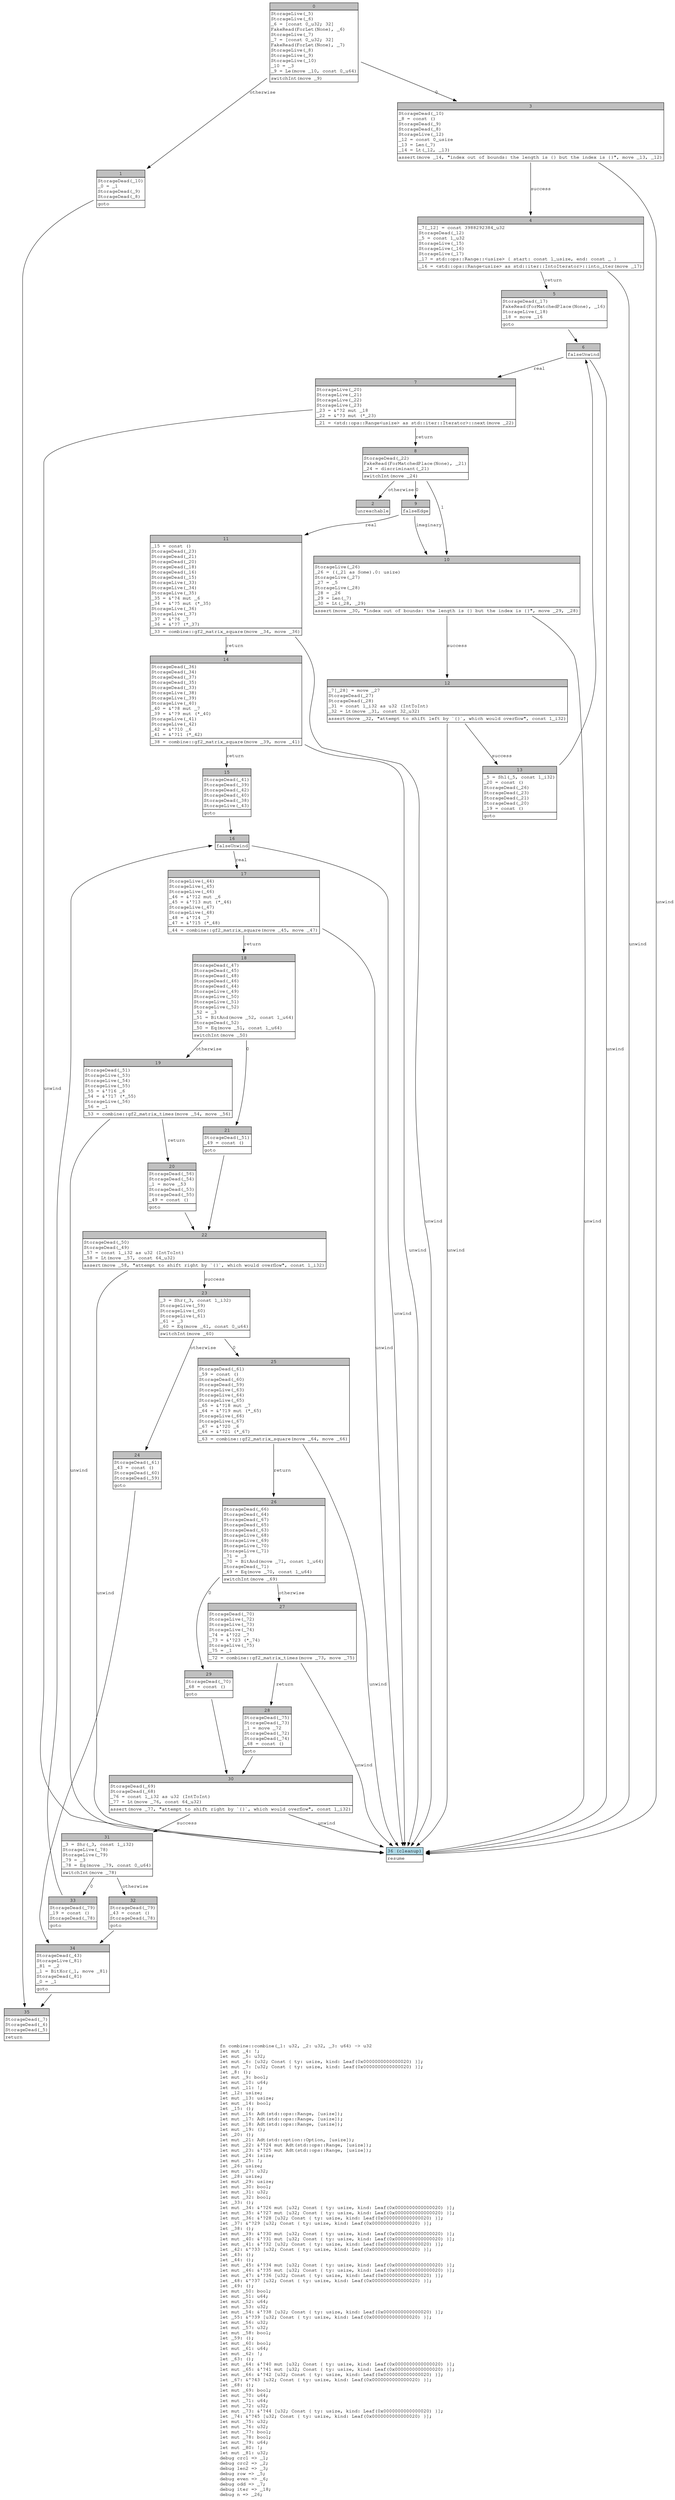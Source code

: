 digraph Mir_0_26 {
    graph [fontname="Courier, monospace"];
    node [fontname="Courier, monospace"];
    edge [fontname="Courier, monospace"];
    label=<fn combine::combine(_1: u32, _2: u32, _3: u64) -&gt; u32<br align="left"/>let mut _4: !;<br align="left"/>let mut _5: u32;<br align="left"/>let mut _6: [u32; Const { ty: usize, kind: Leaf(0x0000000000000020) }];<br align="left"/>let mut _7: [u32; Const { ty: usize, kind: Leaf(0x0000000000000020) }];<br align="left"/>let _8: ();<br align="left"/>let mut _9: bool;<br align="left"/>let mut _10: u64;<br align="left"/>let mut _11: !;<br align="left"/>let _12: usize;<br align="left"/>let mut _13: usize;<br align="left"/>let mut _14: bool;<br align="left"/>let _15: ();<br align="left"/>let mut _16: Adt(std::ops::Range, [usize]);<br align="left"/>let mut _17: Adt(std::ops::Range, [usize]);<br align="left"/>let mut _18: Adt(std::ops::Range, [usize]);<br align="left"/>let mut _19: ();<br align="left"/>let _20: ();<br align="left"/>let mut _21: Adt(std::option::Option, [usize]);<br align="left"/>let mut _22: &amp;'?24 mut Adt(std::ops::Range, [usize]);<br align="left"/>let mut _23: &amp;'?25 mut Adt(std::ops::Range, [usize]);<br align="left"/>let mut _24: isize;<br align="left"/>let mut _25: !;<br align="left"/>let _26: usize;<br align="left"/>let mut _27: u32;<br align="left"/>let _28: usize;<br align="left"/>let mut _29: usize;<br align="left"/>let mut _30: bool;<br align="left"/>let mut _31: u32;<br align="left"/>let mut _32: bool;<br align="left"/>let _33: ();<br align="left"/>let mut _34: &amp;'?26 mut [u32; Const { ty: usize, kind: Leaf(0x0000000000000020) }];<br align="left"/>let mut _35: &amp;'?27 mut [u32; Const { ty: usize, kind: Leaf(0x0000000000000020) }];<br align="left"/>let mut _36: &amp;'?28 [u32; Const { ty: usize, kind: Leaf(0x0000000000000020) }];<br align="left"/>let _37: &amp;'?29 [u32; Const { ty: usize, kind: Leaf(0x0000000000000020) }];<br align="left"/>let _38: ();<br align="left"/>let mut _39: &amp;'?30 mut [u32; Const { ty: usize, kind: Leaf(0x0000000000000020) }];<br align="left"/>let mut _40: &amp;'?31 mut [u32; Const { ty: usize, kind: Leaf(0x0000000000000020) }];<br align="left"/>let mut _41: &amp;'?32 [u32; Const { ty: usize, kind: Leaf(0x0000000000000020) }];<br align="left"/>let _42: &amp;'?33 [u32; Const { ty: usize, kind: Leaf(0x0000000000000020) }];<br align="left"/>let _43: ();<br align="left"/>let _44: ();<br align="left"/>let mut _45: &amp;'?34 mut [u32; Const { ty: usize, kind: Leaf(0x0000000000000020) }];<br align="left"/>let mut _46: &amp;'?35 mut [u32; Const { ty: usize, kind: Leaf(0x0000000000000020) }];<br align="left"/>let mut _47: &amp;'?36 [u32; Const { ty: usize, kind: Leaf(0x0000000000000020) }];<br align="left"/>let _48: &amp;'?37 [u32; Const { ty: usize, kind: Leaf(0x0000000000000020) }];<br align="left"/>let _49: ();<br align="left"/>let mut _50: bool;<br align="left"/>let mut _51: u64;<br align="left"/>let mut _52: u64;<br align="left"/>let mut _53: u32;<br align="left"/>let mut _54: &amp;'?38 [u32; Const { ty: usize, kind: Leaf(0x0000000000000020) }];<br align="left"/>let _55: &amp;'?39 [u32; Const { ty: usize, kind: Leaf(0x0000000000000020) }];<br align="left"/>let mut _56: u32;<br align="left"/>let mut _57: u32;<br align="left"/>let mut _58: bool;<br align="left"/>let _59: ();<br align="left"/>let mut _60: bool;<br align="left"/>let mut _61: u64;<br align="left"/>let mut _62: !;<br align="left"/>let _63: ();<br align="left"/>let mut _64: &amp;'?40 mut [u32; Const { ty: usize, kind: Leaf(0x0000000000000020) }];<br align="left"/>let mut _65: &amp;'?41 mut [u32; Const { ty: usize, kind: Leaf(0x0000000000000020) }];<br align="left"/>let mut _66: &amp;'?42 [u32; Const { ty: usize, kind: Leaf(0x0000000000000020) }];<br align="left"/>let _67: &amp;'?43 [u32; Const { ty: usize, kind: Leaf(0x0000000000000020) }];<br align="left"/>let _68: ();<br align="left"/>let mut _69: bool;<br align="left"/>let mut _70: u64;<br align="left"/>let mut _71: u64;<br align="left"/>let mut _72: u32;<br align="left"/>let mut _73: &amp;'?44 [u32; Const { ty: usize, kind: Leaf(0x0000000000000020) }];<br align="left"/>let _74: &amp;'?45 [u32; Const { ty: usize, kind: Leaf(0x0000000000000020) }];<br align="left"/>let mut _75: u32;<br align="left"/>let mut _76: u32;<br align="left"/>let mut _77: bool;<br align="left"/>let mut _78: bool;<br align="left"/>let mut _79: u64;<br align="left"/>let mut _80: !;<br align="left"/>let mut _81: u32;<br align="left"/>debug crc1 =&gt; _1;<br align="left"/>debug crc2 =&gt; _2;<br align="left"/>debug len2 =&gt; _3;<br align="left"/>debug row =&gt; _5;<br align="left"/>debug even =&gt; _6;<br align="left"/>debug odd =&gt; _7;<br align="left"/>debug iter =&gt; _18;<br align="left"/>debug n =&gt; _26;<br align="left"/>>;
    bb0__0_26 [shape="none", label=<<table border="0" cellborder="1" cellspacing="0"><tr><td bgcolor="gray" align="center" colspan="1">0</td></tr><tr><td align="left" balign="left">StorageLive(_5)<br/>StorageLive(_6)<br/>_6 = [const 0_u32; 32]<br/>FakeRead(ForLet(None), _6)<br/>StorageLive(_7)<br/>_7 = [const 0_u32; 32]<br/>FakeRead(ForLet(None), _7)<br/>StorageLive(_8)<br/>StorageLive(_9)<br/>StorageLive(_10)<br/>_10 = _3<br/>_9 = Le(move _10, const 0_u64)<br/></td></tr><tr><td align="left">switchInt(move _9)</td></tr></table>>];
    bb1__0_26 [shape="none", label=<<table border="0" cellborder="1" cellspacing="0"><tr><td bgcolor="gray" align="center" colspan="1">1</td></tr><tr><td align="left" balign="left">StorageDead(_10)<br/>_0 = _1<br/>StorageDead(_9)<br/>StorageDead(_8)<br/></td></tr><tr><td align="left">goto</td></tr></table>>];
    bb2__0_26 [shape="none", label=<<table border="0" cellborder="1" cellspacing="0"><tr><td bgcolor="gray" align="center" colspan="1">2</td></tr><tr><td align="left">unreachable</td></tr></table>>];
    bb3__0_26 [shape="none", label=<<table border="0" cellborder="1" cellspacing="0"><tr><td bgcolor="gray" align="center" colspan="1">3</td></tr><tr><td align="left" balign="left">StorageDead(_10)<br/>_8 = const ()<br/>StorageDead(_9)<br/>StorageDead(_8)<br/>StorageLive(_12)<br/>_12 = const 0_usize<br/>_13 = Len(_7)<br/>_14 = Lt(_12, _13)<br/></td></tr><tr><td align="left">assert(move _14, &quot;index out of bounds: the length is {} but the index is {}&quot;, move _13, _12)</td></tr></table>>];
    bb4__0_26 [shape="none", label=<<table border="0" cellborder="1" cellspacing="0"><tr><td bgcolor="gray" align="center" colspan="1">4</td></tr><tr><td align="left" balign="left">_7[_12] = const 3988292384_u32<br/>StorageDead(_12)<br/>_5 = const 1_u32<br/>StorageLive(_15)<br/>StorageLive(_16)<br/>StorageLive(_17)<br/>_17 = std::ops::Range::&lt;usize&gt; { start: const 1_usize, end: const _ }<br/></td></tr><tr><td align="left">_16 = &lt;std::ops::Range&lt;usize&gt; as std::iter::IntoIterator&gt;::into_iter(move _17)</td></tr></table>>];
    bb5__0_26 [shape="none", label=<<table border="0" cellborder="1" cellspacing="0"><tr><td bgcolor="gray" align="center" colspan="1">5</td></tr><tr><td align="left" balign="left">StorageDead(_17)<br/>FakeRead(ForMatchedPlace(None), _16)<br/>StorageLive(_18)<br/>_18 = move _16<br/></td></tr><tr><td align="left">goto</td></tr></table>>];
    bb6__0_26 [shape="none", label=<<table border="0" cellborder="1" cellspacing="0"><tr><td bgcolor="gray" align="center" colspan="1">6</td></tr><tr><td align="left">falseUnwind</td></tr></table>>];
    bb7__0_26 [shape="none", label=<<table border="0" cellborder="1" cellspacing="0"><tr><td bgcolor="gray" align="center" colspan="1">7</td></tr><tr><td align="left" balign="left">StorageLive(_20)<br/>StorageLive(_21)<br/>StorageLive(_22)<br/>StorageLive(_23)<br/>_23 = &amp;'?2 mut _18<br/>_22 = &amp;'?3 mut (*_23)<br/></td></tr><tr><td align="left">_21 = &lt;std::ops::Range&lt;usize&gt; as std::iter::Iterator&gt;::next(move _22)</td></tr></table>>];
    bb8__0_26 [shape="none", label=<<table border="0" cellborder="1" cellspacing="0"><tr><td bgcolor="gray" align="center" colspan="1">8</td></tr><tr><td align="left" balign="left">StorageDead(_22)<br/>FakeRead(ForMatchedPlace(None), _21)<br/>_24 = discriminant(_21)<br/></td></tr><tr><td align="left">switchInt(move _24)</td></tr></table>>];
    bb9__0_26 [shape="none", label=<<table border="0" cellborder="1" cellspacing="0"><tr><td bgcolor="gray" align="center" colspan="1">9</td></tr><tr><td align="left">falseEdge</td></tr></table>>];
    bb10__0_26 [shape="none", label=<<table border="0" cellborder="1" cellspacing="0"><tr><td bgcolor="gray" align="center" colspan="1">10</td></tr><tr><td align="left" balign="left">StorageLive(_26)<br/>_26 = ((_21 as Some).0: usize)<br/>StorageLive(_27)<br/>_27 = _5<br/>StorageLive(_28)<br/>_28 = _26<br/>_29 = Len(_7)<br/>_30 = Lt(_28, _29)<br/></td></tr><tr><td align="left">assert(move _30, &quot;index out of bounds: the length is {} but the index is {}&quot;, move _29, _28)</td></tr></table>>];
    bb11__0_26 [shape="none", label=<<table border="0" cellborder="1" cellspacing="0"><tr><td bgcolor="gray" align="center" colspan="1">11</td></tr><tr><td align="left" balign="left">_15 = const ()<br/>StorageDead(_23)<br/>StorageDead(_21)<br/>StorageDead(_20)<br/>StorageDead(_18)<br/>StorageDead(_16)<br/>StorageDead(_15)<br/>StorageLive(_33)<br/>StorageLive(_34)<br/>StorageLive(_35)<br/>_35 = &amp;'?4 mut _6<br/>_34 = &amp;'?5 mut (*_35)<br/>StorageLive(_36)<br/>StorageLive(_37)<br/>_37 = &amp;'?6 _7<br/>_36 = &amp;'?7 (*_37)<br/></td></tr><tr><td align="left">_33 = combine::gf2_matrix_square(move _34, move _36)</td></tr></table>>];
    bb12__0_26 [shape="none", label=<<table border="0" cellborder="1" cellspacing="0"><tr><td bgcolor="gray" align="center" colspan="1">12</td></tr><tr><td align="left" balign="left">_7[_28] = move _27<br/>StorageDead(_27)<br/>StorageDead(_28)<br/>_31 = const 1_i32 as u32 (IntToInt)<br/>_32 = Lt(move _31, const 32_u32)<br/></td></tr><tr><td align="left">assert(move _32, &quot;attempt to shift left by `{}`, which would overflow&quot;, const 1_i32)</td></tr></table>>];
    bb13__0_26 [shape="none", label=<<table border="0" cellborder="1" cellspacing="0"><tr><td bgcolor="gray" align="center" colspan="1">13</td></tr><tr><td align="left" balign="left">_5 = Shl(_5, const 1_i32)<br/>_20 = const ()<br/>StorageDead(_26)<br/>StorageDead(_23)<br/>StorageDead(_21)<br/>StorageDead(_20)<br/>_19 = const ()<br/></td></tr><tr><td align="left">goto</td></tr></table>>];
    bb14__0_26 [shape="none", label=<<table border="0" cellborder="1" cellspacing="0"><tr><td bgcolor="gray" align="center" colspan="1">14</td></tr><tr><td align="left" balign="left">StorageDead(_36)<br/>StorageDead(_34)<br/>StorageDead(_37)<br/>StorageDead(_35)<br/>StorageDead(_33)<br/>StorageLive(_38)<br/>StorageLive(_39)<br/>StorageLive(_40)<br/>_40 = &amp;'?8 mut _7<br/>_39 = &amp;'?9 mut (*_40)<br/>StorageLive(_41)<br/>StorageLive(_42)<br/>_42 = &amp;'?10 _6<br/>_41 = &amp;'?11 (*_42)<br/></td></tr><tr><td align="left">_38 = combine::gf2_matrix_square(move _39, move _41)</td></tr></table>>];
    bb15__0_26 [shape="none", label=<<table border="0" cellborder="1" cellspacing="0"><tr><td bgcolor="gray" align="center" colspan="1">15</td></tr><tr><td align="left" balign="left">StorageDead(_41)<br/>StorageDead(_39)<br/>StorageDead(_42)<br/>StorageDead(_40)<br/>StorageDead(_38)<br/>StorageLive(_43)<br/></td></tr><tr><td align="left">goto</td></tr></table>>];
    bb16__0_26 [shape="none", label=<<table border="0" cellborder="1" cellspacing="0"><tr><td bgcolor="gray" align="center" colspan="1">16</td></tr><tr><td align="left">falseUnwind</td></tr></table>>];
    bb17__0_26 [shape="none", label=<<table border="0" cellborder="1" cellspacing="0"><tr><td bgcolor="gray" align="center" colspan="1">17</td></tr><tr><td align="left" balign="left">StorageLive(_44)<br/>StorageLive(_45)<br/>StorageLive(_46)<br/>_46 = &amp;'?12 mut _6<br/>_45 = &amp;'?13 mut (*_46)<br/>StorageLive(_47)<br/>StorageLive(_48)<br/>_48 = &amp;'?14 _7<br/>_47 = &amp;'?15 (*_48)<br/></td></tr><tr><td align="left">_44 = combine::gf2_matrix_square(move _45, move _47)</td></tr></table>>];
    bb18__0_26 [shape="none", label=<<table border="0" cellborder="1" cellspacing="0"><tr><td bgcolor="gray" align="center" colspan="1">18</td></tr><tr><td align="left" balign="left">StorageDead(_47)<br/>StorageDead(_45)<br/>StorageDead(_48)<br/>StorageDead(_46)<br/>StorageDead(_44)<br/>StorageLive(_49)<br/>StorageLive(_50)<br/>StorageLive(_51)<br/>StorageLive(_52)<br/>_52 = _3<br/>_51 = BitAnd(move _52, const 1_u64)<br/>StorageDead(_52)<br/>_50 = Eq(move _51, const 1_u64)<br/></td></tr><tr><td align="left">switchInt(move _50)</td></tr></table>>];
    bb19__0_26 [shape="none", label=<<table border="0" cellborder="1" cellspacing="0"><tr><td bgcolor="gray" align="center" colspan="1">19</td></tr><tr><td align="left" balign="left">StorageDead(_51)<br/>StorageLive(_53)<br/>StorageLive(_54)<br/>StorageLive(_55)<br/>_55 = &amp;'?16 _6<br/>_54 = &amp;'?17 (*_55)<br/>StorageLive(_56)<br/>_56 = _1<br/></td></tr><tr><td align="left">_53 = combine::gf2_matrix_times(move _54, move _56)</td></tr></table>>];
    bb20__0_26 [shape="none", label=<<table border="0" cellborder="1" cellspacing="0"><tr><td bgcolor="gray" align="center" colspan="1">20</td></tr><tr><td align="left" balign="left">StorageDead(_56)<br/>StorageDead(_54)<br/>_1 = move _53<br/>StorageDead(_53)<br/>StorageDead(_55)<br/>_49 = const ()<br/></td></tr><tr><td align="left">goto</td></tr></table>>];
    bb21__0_26 [shape="none", label=<<table border="0" cellborder="1" cellspacing="0"><tr><td bgcolor="gray" align="center" colspan="1">21</td></tr><tr><td align="left" balign="left">StorageDead(_51)<br/>_49 = const ()<br/></td></tr><tr><td align="left">goto</td></tr></table>>];
    bb22__0_26 [shape="none", label=<<table border="0" cellborder="1" cellspacing="0"><tr><td bgcolor="gray" align="center" colspan="1">22</td></tr><tr><td align="left" balign="left">StorageDead(_50)<br/>StorageDead(_49)<br/>_57 = const 1_i32 as u32 (IntToInt)<br/>_58 = Lt(move _57, const 64_u32)<br/></td></tr><tr><td align="left">assert(move _58, &quot;attempt to shift right by `{}`, which would overflow&quot;, const 1_i32)</td></tr></table>>];
    bb23__0_26 [shape="none", label=<<table border="0" cellborder="1" cellspacing="0"><tr><td bgcolor="gray" align="center" colspan="1">23</td></tr><tr><td align="left" balign="left">_3 = Shr(_3, const 1_i32)<br/>StorageLive(_59)<br/>StorageLive(_60)<br/>StorageLive(_61)<br/>_61 = _3<br/>_60 = Eq(move _61, const 0_u64)<br/></td></tr><tr><td align="left">switchInt(move _60)</td></tr></table>>];
    bb24__0_26 [shape="none", label=<<table border="0" cellborder="1" cellspacing="0"><tr><td bgcolor="gray" align="center" colspan="1">24</td></tr><tr><td align="left" balign="left">StorageDead(_61)<br/>_43 = const ()<br/>StorageDead(_60)<br/>StorageDead(_59)<br/></td></tr><tr><td align="left">goto</td></tr></table>>];
    bb25__0_26 [shape="none", label=<<table border="0" cellborder="1" cellspacing="0"><tr><td bgcolor="gray" align="center" colspan="1">25</td></tr><tr><td align="left" balign="left">StorageDead(_61)<br/>_59 = const ()<br/>StorageDead(_60)<br/>StorageDead(_59)<br/>StorageLive(_63)<br/>StorageLive(_64)<br/>StorageLive(_65)<br/>_65 = &amp;'?18 mut _7<br/>_64 = &amp;'?19 mut (*_65)<br/>StorageLive(_66)<br/>StorageLive(_67)<br/>_67 = &amp;'?20 _6<br/>_66 = &amp;'?21 (*_67)<br/></td></tr><tr><td align="left">_63 = combine::gf2_matrix_square(move _64, move _66)</td></tr></table>>];
    bb26__0_26 [shape="none", label=<<table border="0" cellborder="1" cellspacing="0"><tr><td bgcolor="gray" align="center" colspan="1">26</td></tr><tr><td align="left" balign="left">StorageDead(_66)<br/>StorageDead(_64)<br/>StorageDead(_67)<br/>StorageDead(_65)<br/>StorageDead(_63)<br/>StorageLive(_68)<br/>StorageLive(_69)<br/>StorageLive(_70)<br/>StorageLive(_71)<br/>_71 = _3<br/>_70 = BitAnd(move _71, const 1_u64)<br/>StorageDead(_71)<br/>_69 = Eq(move _70, const 1_u64)<br/></td></tr><tr><td align="left">switchInt(move _69)</td></tr></table>>];
    bb27__0_26 [shape="none", label=<<table border="0" cellborder="1" cellspacing="0"><tr><td bgcolor="gray" align="center" colspan="1">27</td></tr><tr><td align="left" balign="left">StorageDead(_70)<br/>StorageLive(_72)<br/>StorageLive(_73)<br/>StorageLive(_74)<br/>_74 = &amp;'?22 _7<br/>_73 = &amp;'?23 (*_74)<br/>StorageLive(_75)<br/>_75 = _1<br/></td></tr><tr><td align="left">_72 = combine::gf2_matrix_times(move _73, move _75)</td></tr></table>>];
    bb28__0_26 [shape="none", label=<<table border="0" cellborder="1" cellspacing="0"><tr><td bgcolor="gray" align="center" colspan="1">28</td></tr><tr><td align="left" balign="left">StorageDead(_75)<br/>StorageDead(_73)<br/>_1 = move _72<br/>StorageDead(_72)<br/>StorageDead(_74)<br/>_68 = const ()<br/></td></tr><tr><td align="left">goto</td></tr></table>>];
    bb29__0_26 [shape="none", label=<<table border="0" cellborder="1" cellspacing="0"><tr><td bgcolor="gray" align="center" colspan="1">29</td></tr><tr><td align="left" balign="left">StorageDead(_70)<br/>_68 = const ()<br/></td></tr><tr><td align="left">goto</td></tr></table>>];
    bb30__0_26 [shape="none", label=<<table border="0" cellborder="1" cellspacing="0"><tr><td bgcolor="gray" align="center" colspan="1">30</td></tr><tr><td align="left" balign="left">StorageDead(_69)<br/>StorageDead(_68)<br/>_76 = const 1_i32 as u32 (IntToInt)<br/>_77 = Lt(move _76, const 64_u32)<br/></td></tr><tr><td align="left">assert(move _77, &quot;attempt to shift right by `{}`, which would overflow&quot;, const 1_i32)</td></tr></table>>];
    bb31__0_26 [shape="none", label=<<table border="0" cellborder="1" cellspacing="0"><tr><td bgcolor="gray" align="center" colspan="1">31</td></tr><tr><td align="left" balign="left">_3 = Shr(_3, const 1_i32)<br/>StorageLive(_78)<br/>StorageLive(_79)<br/>_79 = _3<br/>_78 = Eq(move _79, const 0_u64)<br/></td></tr><tr><td align="left">switchInt(move _78)</td></tr></table>>];
    bb32__0_26 [shape="none", label=<<table border="0" cellborder="1" cellspacing="0"><tr><td bgcolor="gray" align="center" colspan="1">32</td></tr><tr><td align="left" balign="left">StorageDead(_79)<br/>_43 = const ()<br/>StorageDead(_78)<br/></td></tr><tr><td align="left">goto</td></tr></table>>];
    bb33__0_26 [shape="none", label=<<table border="0" cellborder="1" cellspacing="0"><tr><td bgcolor="gray" align="center" colspan="1">33</td></tr><tr><td align="left" balign="left">StorageDead(_79)<br/>_19 = const ()<br/>StorageDead(_78)<br/></td></tr><tr><td align="left">goto</td></tr></table>>];
    bb34__0_26 [shape="none", label=<<table border="0" cellborder="1" cellspacing="0"><tr><td bgcolor="gray" align="center" colspan="1">34</td></tr><tr><td align="left" balign="left">StorageDead(_43)<br/>StorageLive(_81)<br/>_81 = _2<br/>_1 = BitXor(_1, move _81)<br/>StorageDead(_81)<br/>_0 = _1<br/></td></tr><tr><td align="left">goto</td></tr></table>>];
    bb35__0_26 [shape="none", label=<<table border="0" cellborder="1" cellspacing="0"><tr><td bgcolor="gray" align="center" colspan="1">35</td></tr><tr><td align="left" balign="left">StorageDead(_7)<br/>StorageDead(_6)<br/>StorageDead(_5)<br/></td></tr><tr><td align="left">return</td></tr></table>>];
    bb36__0_26 [shape="none", label=<<table border="0" cellborder="1" cellspacing="0"><tr><td bgcolor="lightblue" align="center" colspan="1">36 (cleanup)</td></tr><tr><td align="left">resume</td></tr></table>>];
    bb0__0_26 -> bb3__0_26 [label="0"];
    bb0__0_26 -> bb1__0_26 [label="otherwise"];
    bb1__0_26 -> bb35__0_26 [label=""];
    bb3__0_26 -> bb4__0_26 [label="success"];
    bb3__0_26 -> bb36__0_26 [label="unwind"];
    bb4__0_26 -> bb5__0_26 [label="return"];
    bb4__0_26 -> bb36__0_26 [label="unwind"];
    bb5__0_26 -> bb6__0_26 [label=""];
    bb6__0_26 -> bb7__0_26 [label="real"];
    bb6__0_26 -> bb36__0_26 [label="unwind"];
    bb7__0_26 -> bb8__0_26 [label="return"];
    bb7__0_26 -> bb36__0_26 [label="unwind"];
    bb8__0_26 -> bb9__0_26 [label="0"];
    bb8__0_26 -> bb10__0_26 [label="1"];
    bb8__0_26 -> bb2__0_26 [label="otherwise"];
    bb9__0_26 -> bb11__0_26 [label="real"];
    bb9__0_26 -> bb10__0_26 [label="imaginary"];
    bb10__0_26 -> bb12__0_26 [label="success"];
    bb10__0_26 -> bb36__0_26 [label="unwind"];
    bb11__0_26 -> bb14__0_26 [label="return"];
    bb11__0_26 -> bb36__0_26 [label="unwind"];
    bb12__0_26 -> bb13__0_26 [label="success"];
    bb12__0_26 -> bb36__0_26 [label="unwind"];
    bb13__0_26 -> bb6__0_26 [label=""];
    bb14__0_26 -> bb15__0_26 [label="return"];
    bb14__0_26 -> bb36__0_26 [label="unwind"];
    bb15__0_26 -> bb16__0_26 [label=""];
    bb16__0_26 -> bb17__0_26 [label="real"];
    bb16__0_26 -> bb36__0_26 [label="unwind"];
    bb17__0_26 -> bb18__0_26 [label="return"];
    bb17__0_26 -> bb36__0_26 [label="unwind"];
    bb18__0_26 -> bb21__0_26 [label="0"];
    bb18__0_26 -> bb19__0_26 [label="otherwise"];
    bb19__0_26 -> bb20__0_26 [label="return"];
    bb19__0_26 -> bb36__0_26 [label="unwind"];
    bb20__0_26 -> bb22__0_26 [label=""];
    bb21__0_26 -> bb22__0_26 [label=""];
    bb22__0_26 -> bb23__0_26 [label="success"];
    bb22__0_26 -> bb36__0_26 [label="unwind"];
    bb23__0_26 -> bb25__0_26 [label="0"];
    bb23__0_26 -> bb24__0_26 [label="otherwise"];
    bb24__0_26 -> bb34__0_26 [label=""];
    bb25__0_26 -> bb26__0_26 [label="return"];
    bb25__0_26 -> bb36__0_26 [label="unwind"];
    bb26__0_26 -> bb29__0_26 [label="0"];
    bb26__0_26 -> bb27__0_26 [label="otherwise"];
    bb27__0_26 -> bb28__0_26 [label="return"];
    bb27__0_26 -> bb36__0_26 [label="unwind"];
    bb28__0_26 -> bb30__0_26 [label=""];
    bb29__0_26 -> bb30__0_26 [label=""];
    bb30__0_26 -> bb31__0_26 [label="success"];
    bb30__0_26 -> bb36__0_26 [label="unwind"];
    bb31__0_26 -> bb33__0_26 [label="0"];
    bb31__0_26 -> bb32__0_26 [label="otherwise"];
    bb32__0_26 -> bb34__0_26 [label=""];
    bb33__0_26 -> bb16__0_26 [label=""];
    bb34__0_26 -> bb35__0_26 [label=""];
}

